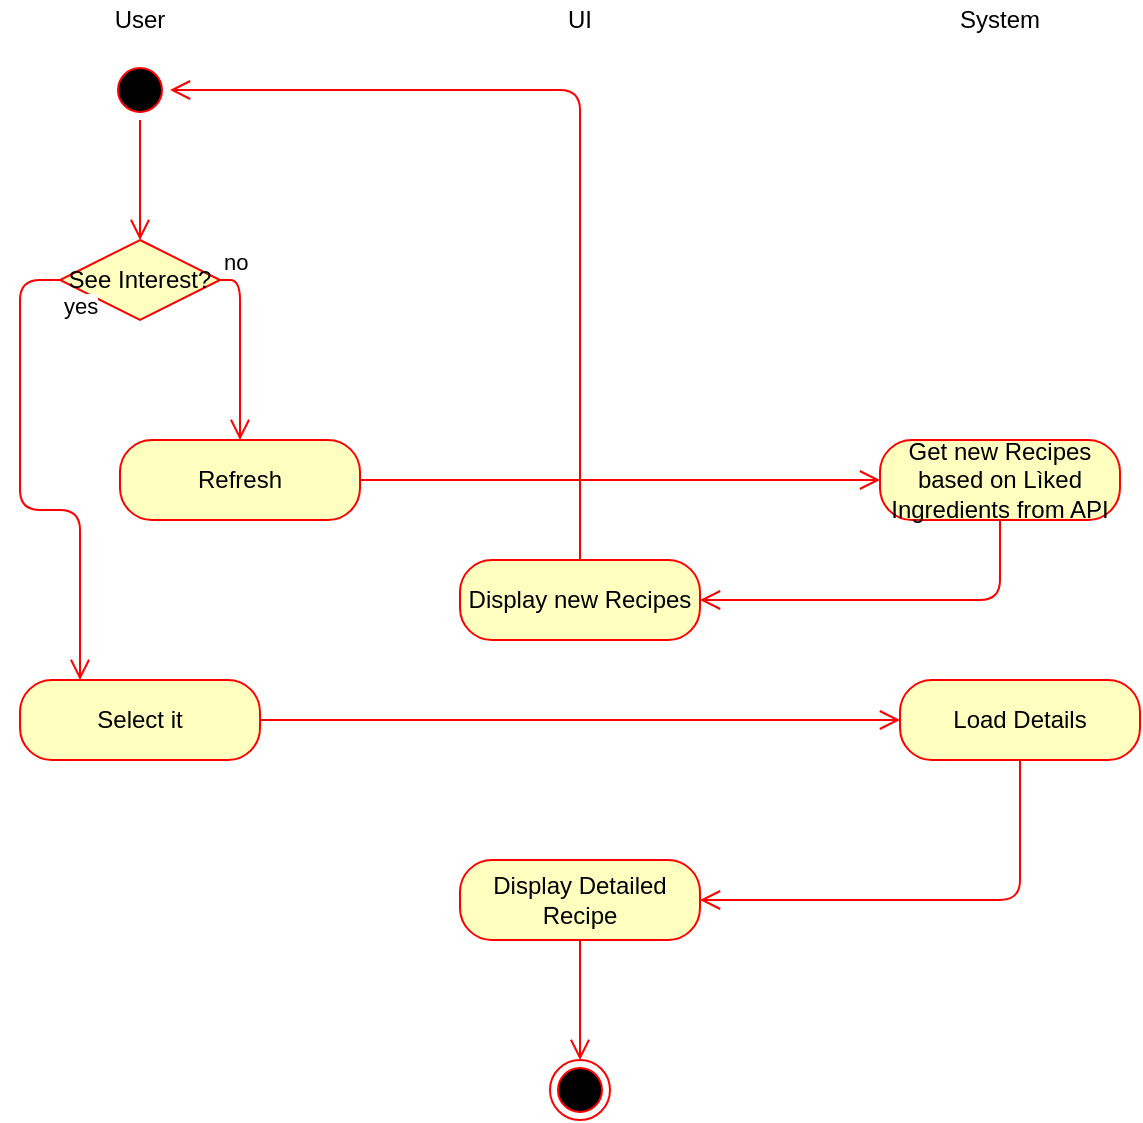 <mxfile version="14.6.11" type="github">
  <diagram id="yy2xYp9nP0OI4AkSJe51" name="Page-1">
    <mxGraphModel dx="1038" dy="548" grid="1" gridSize="10" guides="1" tooltips="1" connect="1" arrows="1" fold="1" page="1" pageScale="1" pageWidth="850" pageHeight="1100" math="0" shadow="0">
      <root>
        <mxCell id="0" />
        <mxCell id="1" parent="0" />
        <mxCell id="vGJkXFvIBkW4Xi5hOmv4-1" value="User" style="text;html=1;strokeColor=none;fillColor=none;align=center;verticalAlign=middle;whiteSpace=wrap;rounded=0;" vertex="1" parent="1">
          <mxGeometry x="100" y="50" width="40" height="20" as="geometry" />
        </mxCell>
        <mxCell id="vGJkXFvIBkW4Xi5hOmv4-2" value="UI" style="text;html=1;strokeColor=none;fillColor=none;align=center;verticalAlign=middle;whiteSpace=wrap;rounded=0;" vertex="1" parent="1">
          <mxGeometry x="320" y="50" width="40" height="20" as="geometry" />
        </mxCell>
        <mxCell id="vGJkXFvIBkW4Xi5hOmv4-3" value="System" style="text;html=1;strokeColor=none;fillColor=none;align=center;verticalAlign=middle;whiteSpace=wrap;rounded=0;" vertex="1" parent="1">
          <mxGeometry x="530" y="50" width="40" height="20" as="geometry" />
        </mxCell>
        <mxCell id="vGJkXFvIBkW4Xi5hOmv4-4" value="" style="ellipse;html=1;shape=startState;fillColor=#000000;strokeColor=#ff0000;" vertex="1" parent="1">
          <mxGeometry x="105" y="80" width="30" height="30" as="geometry" />
        </mxCell>
        <mxCell id="vGJkXFvIBkW4Xi5hOmv4-5" value="" style="edgeStyle=orthogonalEdgeStyle;html=1;verticalAlign=bottom;endArrow=open;endSize=8;strokeColor=#ff0000;" edge="1" source="vGJkXFvIBkW4Xi5hOmv4-4" parent="1">
          <mxGeometry relative="1" as="geometry">
            <mxPoint x="120" y="170" as="targetPoint" />
          </mxGeometry>
        </mxCell>
        <mxCell id="vGJkXFvIBkW4Xi5hOmv4-8" value="See Interest?" style="rhombus;whiteSpace=wrap;html=1;fillColor=#ffffc0;strokeColor=#ff0000;" vertex="1" parent="1">
          <mxGeometry x="80" y="170" width="80" height="40" as="geometry" />
        </mxCell>
        <mxCell id="vGJkXFvIBkW4Xi5hOmv4-9" value="no" style="edgeStyle=orthogonalEdgeStyle;html=1;align=left;verticalAlign=bottom;endArrow=open;endSize=8;strokeColor=#ff0000;entryX=0.5;entryY=0;entryDx=0;entryDy=0;" edge="1" source="vGJkXFvIBkW4Xi5hOmv4-8" parent="1" target="vGJkXFvIBkW4Xi5hOmv4-11">
          <mxGeometry x="-1" relative="1" as="geometry">
            <mxPoint x="260" y="190" as="targetPoint" />
            <Array as="points">
              <mxPoint x="170" y="190" />
            </Array>
          </mxGeometry>
        </mxCell>
        <mxCell id="vGJkXFvIBkW4Xi5hOmv4-10" value="yes" style="edgeStyle=orthogonalEdgeStyle;html=1;align=left;verticalAlign=top;endArrow=open;endSize=8;strokeColor=#ff0000;" edge="1" source="vGJkXFvIBkW4Xi5hOmv4-8" parent="1" target="vGJkXFvIBkW4Xi5hOmv4-17">
          <mxGeometry x="-1" relative="1" as="geometry">
            <mxPoint x="90" y="400" as="targetPoint" />
            <Array as="points">
              <mxPoint x="60" y="190" />
              <mxPoint x="60" y="305" />
              <mxPoint x="90" y="305" />
            </Array>
          </mxGeometry>
        </mxCell>
        <mxCell id="vGJkXFvIBkW4Xi5hOmv4-11" value="Refresh" style="rounded=1;whiteSpace=wrap;html=1;arcSize=40;fontColor=#000000;fillColor=#ffffc0;strokeColor=#ff0000;" vertex="1" parent="1">
          <mxGeometry x="110" y="270" width="120" height="40" as="geometry" />
        </mxCell>
        <mxCell id="vGJkXFvIBkW4Xi5hOmv4-12" value="" style="edgeStyle=orthogonalEdgeStyle;html=1;verticalAlign=bottom;endArrow=open;endSize=8;strokeColor=#ff0000;entryX=0;entryY=0.5;entryDx=0;entryDy=0;" edge="1" source="vGJkXFvIBkW4Xi5hOmv4-11" parent="1" target="vGJkXFvIBkW4Xi5hOmv4-13">
          <mxGeometry relative="1" as="geometry">
            <mxPoint x="500" y="290" as="targetPoint" />
            <Array as="points" />
          </mxGeometry>
        </mxCell>
        <mxCell id="vGJkXFvIBkW4Xi5hOmv4-13" value="Get new Recipes based on Lìked Ingredients from API" style="rounded=1;whiteSpace=wrap;html=1;arcSize=40;fontColor=#000000;fillColor=#ffffc0;strokeColor=#ff0000;" vertex="1" parent="1">
          <mxGeometry x="490" y="270" width="120" height="40" as="geometry" />
        </mxCell>
        <mxCell id="vGJkXFvIBkW4Xi5hOmv4-14" value="" style="edgeStyle=orthogonalEdgeStyle;html=1;verticalAlign=bottom;endArrow=open;endSize=8;strokeColor=#ff0000;entryX=1;entryY=0.5;entryDx=0;entryDy=0;" edge="1" source="vGJkXFvIBkW4Xi5hOmv4-13" parent="1" target="vGJkXFvIBkW4Xi5hOmv4-15">
          <mxGeometry relative="1" as="geometry">
            <mxPoint x="550" y="370" as="targetPoint" />
            <Array as="points">
              <mxPoint x="550" y="350" />
            </Array>
          </mxGeometry>
        </mxCell>
        <mxCell id="vGJkXFvIBkW4Xi5hOmv4-15" value="Display new Recipes" style="rounded=1;whiteSpace=wrap;html=1;arcSize=40;fontColor=#000000;fillColor=#ffffc0;strokeColor=#ff0000;" vertex="1" parent="1">
          <mxGeometry x="280" y="330" width="120" height="40" as="geometry" />
        </mxCell>
        <mxCell id="vGJkXFvIBkW4Xi5hOmv4-16" value="" style="edgeStyle=orthogonalEdgeStyle;html=1;verticalAlign=bottom;endArrow=open;endSize=8;strokeColor=#ff0000;entryX=1;entryY=0.5;entryDx=0;entryDy=0;" edge="1" source="vGJkXFvIBkW4Xi5hOmv4-15" parent="1" target="vGJkXFvIBkW4Xi5hOmv4-4">
          <mxGeometry relative="1" as="geometry">
            <mxPoint x="340" y="430" as="targetPoint" />
            <Array as="points">
              <mxPoint x="340" y="95" />
            </Array>
          </mxGeometry>
        </mxCell>
        <mxCell id="vGJkXFvIBkW4Xi5hOmv4-17" value="Select it" style="rounded=1;whiteSpace=wrap;html=1;arcSize=40;fontColor=#000000;fillColor=#ffffc0;strokeColor=#ff0000;" vertex="1" parent="1">
          <mxGeometry x="60" y="390" width="120" height="40" as="geometry" />
        </mxCell>
        <mxCell id="vGJkXFvIBkW4Xi5hOmv4-18" value="" style="edgeStyle=orthogonalEdgeStyle;html=1;verticalAlign=bottom;endArrow=open;endSize=8;strokeColor=#ff0000;entryX=0;entryY=0.5;entryDx=0;entryDy=0;" edge="1" source="vGJkXFvIBkW4Xi5hOmv4-17" parent="1" target="vGJkXFvIBkW4Xi5hOmv4-19">
          <mxGeometry relative="1" as="geometry">
            <mxPoint x="120" y="480" as="targetPoint" />
            <Array as="points">
              <mxPoint x="340" y="410" />
              <mxPoint x="340" y="410" />
            </Array>
          </mxGeometry>
        </mxCell>
        <mxCell id="vGJkXFvIBkW4Xi5hOmv4-19" value="Load Details" style="rounded=1;whiteSpace=wrap;html=1;arcSize=40;fontColor=#000000;fillColor=#ffffc0;strokeColor=#ff0000;" vertex="1" parent="1">
          <mxGeometry x="500" y="390" width="120" height="40" as="geometry" />
        </mxCell>
        <mxCell id="vGJkXFvIBkW4Xi5hOmv4-20" value="" style="edgeStyle=orthogonalEdgeStyle;html=1;verticalAlign=bottom;endArrow=open;endSize=8;strokeColor=#ff0000;entryX=1;entryY=0.5;entryDx=0;entryDy=0;entryPerimeter=0;" edge="1" source="vGJkXFvIBkW4Xi5hOmv4-19" parent="1" target="vGJkXFvIBkW4Xi5hOmv4-23">
          <mxGeometry relative="1" as="geometry">
            <mxPoint x="350" y="500" as="targetPoint" />
            <Array as="points">
              <mxPoint x="560" y="500" />
            </Array>
          </mxGeometry>
        </mxCell>
        <mxCell id="vGJkXFvIBkW4Xi5hOmv4-23" value="Display Detailed Recipe" style="rounded=1;whiteSpace=wrap;html=1;arcSize=40;fontColor=#000000;fillColor=#ffffc0;strokeColor=#ff0000;" vertex="1" parent="1">
          <mxGeometry x="280" y="480" width="120" height="40" as="geometry" />
        </mxCell>
        <mxCell id="vGJkXFvIBkW4Xi5hOmv4-24" value="" style="edgeStyle=orthogonalEdgeStyle;html=1;verticalAlign=bottom;endArrow=open;endSize=8;strokeColor=#ff0000;" edge="1" source="vGJkXFvIBkW4Xi5hOmv4-23" parent="1">
          <mxGeometry relative="1" as="geometry">
            <mxPoint x="340" y="580" as="targetPoint" />
          </mxGeometry>
        </mxCell>
        <mxCell id="vGJkXFvIBkW4Xi5hOmv4-25" value="" style="ellipse;html=1;shape=endState;fillColor=#000000;strokeColor=#ff0000;" vertex="1" parent="1">
          <mxGeometry x="325" y="580" width="30" height="30" as="geometry" />
        </mxCell>
      </root>
    </mxGraphModel>
  </diagram>
</mxfile>
